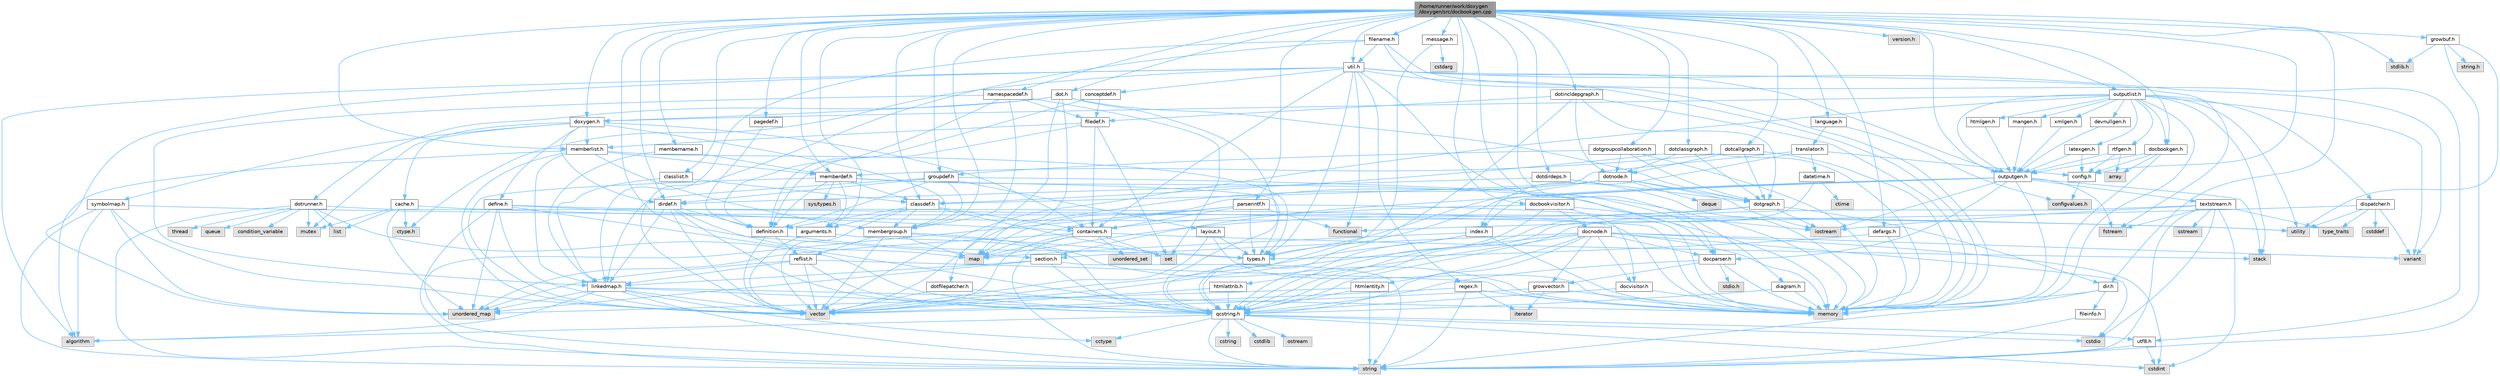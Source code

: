 digraph "/home/runner/work/doxygen/doxygen/src/docbookgen.cpp"
{
 // INTERACTIVE_SVG=YES
 // LATEX_PDF_SIZE
  bgcolor="transparent";
  edge [fontname=Helvetica,fontsize=10,labelfontname=Helvetica,labelfontsize=10];
  node [fontname=Helvetica,fontsize=10,shape=box,height=0.2,width=0.4];
  Node1 [label="/home/runner/work/doxygen\l/doxygen/src/docbookgen.cpp",height=0.2,width=0.4,color="gray40", fillcolor="grey60", style="filled", fontcolor="black",tooltip=" "];
  Node1 -> Node2 [color="steelblue1",style="solid"];
  Node2 [label="stdlib.h",height=0.2,width=0.4,color="grey60", fillcolor="#E0E0E0", style="filled",tooltip=" "];
  Node1 -> Node3 [color="steelblue1",style="solid"];
  Node3 [label="docbookgen.h",height=0.2,width=0.4,color="grey40", fillcolor="white", style="filled",URL="$de/dea/docbookgen_8h.html",tooltip=" "];
  Node3 -> Node4 [color="steelblue1",style="solid"];
  Node4 [label="memory",height=0.2,width=0.4,color="grey60", fillcolor="#E0E0E0", style="filled",tooltip=" "];
  Node3 -> Node5 [color="steelblue1",style="solid"];
  Node5 [label="array",height=0.2,width=0.4,color="grey60", fillcolor="#E0E0E0", style="filled",tooltip=" "];
  Node3 -> Node6 [color="steelblue1",style="solid"];
  Node6 [label="config.h",height=0.2,width=0.4,color="grey40", fillcolor="white", style="filled",URL="$db/d16/config_8h.html",tooltip=" "];
  Node6 -> Node7 [color="steelblue1",style="solid"];
  Node7 [label="configvalues.h",height=0.2,width=0.4,color="grey60", fillcolor="#E0E0E0", style="filled",tooltip=" "];
  Node3 -> Node8 [color="steelblue1",style="solid"];
  Node8 [label="outputgen.h",height=0.2,width=0.4,color="grey40", fillcolor="white", style="filled",URL="$df/d06/outputgen_8h.html",tooltip=" "];
  Node8 -> Node4 [color="steelblue1",style="solid"];
  Node8 -> Node9 [color="steelblue1",style="solid"];
  Node9 [label="stack",height=0.2,width=0.4,color="grey60", fillcolor="#E0E0E0", style="filled",tooltip=" "];
  Node8 -> Node10 [color="steelblue1",style="solid"];
  Node10 [label="iostream",height=0.2,width=0.4,color="grey60", fillcolor="#E0E0E0", style="filled",tooltip=" "];
  Node8 -> Node11 [color="steelblue1",style="solid"];
  Node11 [label="fstream",height=0.2,width=0.4,color="grey60", fillcolor="#E0E0E0", style="filled",tooltip=" "];
  Node8 -> Node12 [color="steelblue1",style="solid"];
  Node12 [label="types.h",height=0.2,width=0.4,color="grey40", fillcolor="white", style="filled",URL="$d9/d49/types_8h.html",tooltip="This file contains a number of basic enums and types."];
  Node12 -> Node13 [color="steelblue1",style="solid"];
  Node13 [label="qcstring.h",height=0.2,width=0.4,color="grey40", fillcolor="white", style="filled",URL="$d7/d5c/qcstring_8h.html",tooltip=" "];
  Node13 -> Node14 [color="steelblue1",style="solid"];
  Node14 [label="string",height=0.2,width=0.4,color="grey60", fillcolor="#E0E0E0", style="filled",tooltip=" "];
  Node13 -> Node15 [color="steelblue1",style="solid"];
  Node15 [label="algorithm",height=0.2,width=0.4,color="grey60", fillcolor="#E0E0E0", style="filled",tooltip=" "];
  Node13 -> Node16 [color="steelblue1",style="solid"];
  Node16 [label="cctype",height=0.2,width=0.4,color="grey60", fillcolor="#E0E0E0", style="filled",tooltip=" "];
  Node13 -> Node17 [color="steelblue1",style="solid"];
  Node17 [label="cstring",height=0.2,width=0.4,color="grey60", fillcolor="#E0E0E0", style="filled",tooltip=" "];
  Node13 -> Node18 [color="steelblue1",style="solid"];
  Node18 [label="cstdio",height=0.2,width=0.4,color="grey60", fillcolor="#E0E0E0", style="filled",tooltip=" "];
  Node13 -> Node19 [color="steelblue1",style="solid"];
  Node19 [label="cstdlib",height=0.2,width=0.4,color="grey60", fillcolor="#E0E0E0", style="filled",tooltip=" "];
  Node13 -> Node20 [color="steelblue1",style="solid"];
  Node20 [label="cstdint",height=0.2,width=0.4,color="grey60", fillcolor="#E0E0E0", style="filled",tooltip=" "];
  Node13 -> Node21 [color="steelblue1",style="solid"];
  Node21 [label="ostream",height=0.2,width=0.4,color="grey60", fillcolor="#E0E0E0", style="filled",tooltip=" "];
  Node13 -> Node22 [color="steelblue1",style="solid"];
  Node22 [label="utf8.h",height=0.2,width=0.4,color="grey40", fillcolor="white", style="filled",URL="$db/d7c/utf8_8h.html",tooltip="Various UTF8 related helper functions."];
  Node22 -> Node20 [color="steelblue1",style="solid"];
  Node22 -> Node14 [color="steelblue1",style="solid"];
  Node8 -> Node23 [color="steelblue1",style="solid"];
  Node23 [label="index.h",height=0.2,width=0.4,color="grey40", fillcolor="white", style="filled",URL="$d1/db5/index_8h.html",tooltip=" "];
  Node23 -> Node4 [color="steelblue1",style="solid"];
  Node23 -> Node24 [color="steelblue1",style="solid"];
  Node24 [label="vector",height=0.2,width=0.4,color="grey60", fillcolor="#E0E0E0", style="filled",tooltip=" "];
  Node23 -> Node25 [color="steelblue1",style="solid"];
  Node25 [label="map",height=0.2,width=0.4,color="grey60", fillcolor="#E0E0E0", style="filled",tooltip=" "];
  Node23 -> Node13 [color="steelblue1",style="solid"];
  Node8 -> Node26 [color="steelblue1",style="solid"];
  Node26 [label="section.h",height=0.2,width=0.4,color="grey40", fillcolor="white", style="filled",URL="$d1/d2a/section_8h.html",tooltip=" "];
  Node26 -> Node14 [color="steelblue1",style="solid"];
  Node26 -> Node27 [color="steelblue1",style="solid"];
  Node27 [label="unordered_map",height=0.2,width=0.4,color="grey60", fillcolor="#E0E0E0", style="filled",tooltip=" "];
  Node26 -> Node13 [color="steelblue1",style="solid"];
  Node26 -> Node28 [color="steelblue1",style="solid"];
  Node28 [label="linkedmap.h",height=0.2,width=0.4,color="grey40", fillcolor="white", style="filled",URL="$da/de1/linkedmap_8h.html",tooltip=" "];
  Node28 -> Node27 [color="steelblue1",style="solid"];
  Node28 -> Node24 [color="steelblue1",style="solid"];
  Node28 -> Node4 [color="steelblue1",style="solid"];
  Node28 -> Node14 [color="steelblue1",style="solid"];
  Node28 -> Node15 [color="steelblue1",style="solid"];
  Node28 -> Node16 [color="steelblue1",style="solid"];
  Node28 -> Node13 [color="steelblue1",style="solid"];
  Node8 -> Node29 [color="steelblue1",style="solid"];
  Node29 [label="textstream.h",height=0.2,width=0.4,color="grey40", fillcolor="white", style="filled",URL="$d4/d7d/textstream_8h.html",tooltip=" "];
  Node29 -> Node14 [color="steelblue1",style="solid"];
  Node29 -> Node10 [color="steelblue1",style="solid"];
  Node29 -> Node30 [color="steelblue1",style="solid"];
  Node30 [label="sstream",height=0.2,width=0.4,color="grey60", fillcolor="#E0E0E0", style="filled",tooltip=" "];
  Node29 -> Node20 [color="steelblue1",style="solid"];
  Node29 -> Node18 [color="steelblue1",style="solid"];
  Node29 -> Node11 [color="steelblue1",style="solid"];
  Node29 -> Node31 [color="steelblue1",style="solid"];
  Node31 [label="type_traits",height=0.2,width=0.4,color="grey60", fillcolor="#E0E0E0", style="filled",tooltip=" "];
  Node29 -> Node13 [color="steelblue1",style="solid"];
  Node8 -> Node32 [color="steelblue1",style="solid"];
  Node32 [label="docparser.h",height=0.2,width=0.4,color="grey40", fillcolor="white", style="filled",URL="$de/d9c/docparser_8h.html",tooltip=" "];
  Node32 -> Node33 [color="steelblue1",style="solid"];
  Node33 [label="stdio.h",height=0.2,width=0.4,color="grey60", fillcolor="#E0E0E0", style="filled",tooltip=" "];
  Node32 -> Node4 [color="steelblue1",style="solid"];
  Node32 -> Node13 [color="steelblue1",style="solid"];
  Node32 -> Node34 [color="steelblue1",style="solid"];
  Node34 [label="growvector.h",height=0.2,width=0.4,color="grey40", fillcolor="white", style="filled",URL="$d7/d50/growvector_8h.html",tooltip=" "];
  Node34 -> Node24 [color="steelblue1",style="solid"];
  Node34 -> Node4 [color="steelblue1",style="solid"];
  Node34 -> Node35 [color="steelblue1",style="solid"];
  Node35 [label="iterator",height=0.2,width=0.4,color="grey60", fillcolor="#E0E0E0", style="filled",tooltip=" "];
  Node1 -> Node36 [color="steelblue1",style="solid"];
  Node36 [label="doxygen.h",height=0.2,width=0.4,color="grey40", fillcolor="white", style="filled",URL="$d1/da1/doxygen_8h.html",tooltip=" "];
  Node36 -> Node37 [color="steelblue1",style="solid"];
  Node37 [label="mutex",height=0.2,width=0.4,color="grey60", fillcolor="#E0E0E0", style="filled",tooltip=" "];
  Node36 -> Node38 [color="steelblue1",style="solid"];
  Node38 [label="containers.h",height=0.2,width=0.4,color="grey40", fillcolor="white", style="filled",URL="$d5/d75/containers_8h.html",tooltip=" "];
  Node38 -> Node24 [color="steelblue1",style="solid"];
  Node38 -> Node14 [color="steelblue1",style="solid"];
  Node38 -> Node39 [color="steelblue1",style="solid"];
  Node39 [label="set",height=0.2,width=0.4,color="grey60", fillcolor="#E0E0E0", style="filled",tooltip=" "];
  Node38 -> Node25 [color="steelblue1",style="solid"];
  Node38 -> Node40 [color="steelblue1",style="solid"];
  Node40 [label="unordered_set",height=0.2,width=0.4,color="grey60", fillcolor="#E0E0E0", style="filled",tooltip=" "];
  Node38 -> Node27 [color="steelblue1",style="solid"];
  Node38 -> Node9 [color="steelblue1",style="solid"];
  Node36 -> Node41 [color="steelblue1",style="solid"];
  Node41 [label="membergroup.h",height=0.2,width=0.4,color="grey40", fillcolor="white", style="filled",URL="$d9/d11/membergroup_8h.html",tooltip=" "];
  Node41 -> Node24 [color="steelblue1",style="solid"];
  Node41 -> Node25 [color="steelblue1",style="solid"];
  Node41 -> Node4 [color="steelblue1",style="solid"];
  Node41 -> Node12 [color="steelblue1",style="solid"];
  Node41 -> Node42 [color="steelblue1",style="solid"];
  Node42 [label="reflist.h",height=0.2,width=0.4,color="grey40", fillcolor="white", style="filled",URL="$d1/d02/reflist_8h.html",tooltip=" "];
  Node42 -> Node24 [color="steelblue1",style="solid"];
  Node42 -> Node27 [color="steelblue1",style="solid"];
  Node42 -> Node4 [color="steelblue1",style="solid"];
  Node42 -> Node13 [color="steelblue1",style="solid"];
  Node42 -> Node28 [color="steelblue1",style="solid"];
  Node36 -> Node43 [color="steelblue1",style="solid"];
  Node43 [label="dirdef.h",height=0.2,width=0.4,color="grey40", fillcolor="white", style="filled",URL="$d6/d15/dirdef_8h.html",tooltip=" "];
  Node43 -> Node24 [color="steelblue1",style="solid"];
  Node43 -> Node25 [color="steelblue1",style="solid"];
  Node43 -> Node13 [color="steelblue1",style="solid"];
  Node43 -> Node28 [color="steelblue1",style="solid"];
  Node43 -> Node44 [color="steelblue1",style="solid"];
  Node44 [label="definition.h",height=0.2,width=0.4,color="grey40", fillcolor="white", style="filled",URL="$df/da1/definition_8h.html",tooltip=" "];
  Node44 -> Node24 [color="steelblue1",style="solid"];
  Node44 -> Node12 [color="steelblue1",style="solid"];
  Node44 -> Node42 [color="steelblue1",style="solid"];
  Node36 -> Node45 [color="steelblue1",style="solid"];
  Node45 [label="memberlist.h",height=0.2,width=0.4,color="grey40", fillcolor="white", style="filled",URL="$dd/d78/memberlist_8h.html",tooltip=" "];
  Node45 -> Node24 [color="steelblue1",style="solid"];
  Node45 -> Node15 [color="steelblue1",style="solid"];
  Node45 -> Node46 [color="steelblue1",style="solid"];
  Node46 [label="memberdef.h",height=0.2,width=0.4,color="grey40", fillcolor="white", style="filled",URL="$d4/d46/memberdef_8h.html",tooltip=" "];
  Node46 -> Node24 [color="steelblue1",style="solid"];
  Node46 -> Node4 [color="steelblue1",style="solid"];
  Node46 -> Node47 [color="steelblue1",style="solid"];
  Node47 [label="sys/types.h",height=0.2,width=0.4,color="grey60", fillcolor="#E0E0E0", style="filled",tooltip=" "];
  Node46 -> Node12 [color="steelblue1",style="solid"];
  Node46 -> Node44 [color="steelblue1",style="solid"];
  Node46 -> Node48 [color="steelblue1",style="solid"];
  Node48 [label="arguments.h",height=0.2,width=0.4,color="grey40", fillcolor="white", style="filled",URL="$df/d9b/arguments_8h.html",tooltip=" "];
  Node48 -> Node24 [color="steelblue1",style="solid"];
  Node48 -> Node13 [color="steelblue1",style="solid"];
  Node46 -> Node49 [color="steelblue1",style="solid"];
  Node49 [label="classdef.h",height=0.2,width=0.4,color="grey40", fillcolor="white", style="filled",URL="$d1/da6/classdef_8h.html",tooltip=" "];
  Node49 -> Node24 [color="steelblue1",style="solid"];
  Node49 -> Node39 [color="steelblue1",style="solid"];
  Node49 -> Node38 [color="steelblue1",style="solid"];
  Node49 -> Node44 [color="steelblue1",style="solid"];
  Node49 -> Node48 [color="steelblue1",style="solid"];
  Node49 -> Node41 [color="steelblue1",style="solid"];
  Node45 -> Node28 [color="steelblue1",style="solid"];
  Node45 -> Node12 [color="steelblue1",style="solid"];
  Node45 -> Node41 [color="steelblue1",style="solid"];
  Node36 -> Node50 [color="steelblue1",style="solid"];
  Node50 [label="define.h",height=0.2,width=0.4,color="grey40", fillcolor="white", style="filled",URL="$df/d67/define_8h.html",tooltip=" "];
  Node50 -> Node24 [color="steelblue1",style="solid"];
  Node50 -> Node4 [color="steelblue1",style="solid"];
  Node50 -> Node14 [color="steelblue1",style="solid"];
  Node50 -> Node27 [color="steelblue1",style="solid"];
  Node50 -> Node13 [color="steelblue1",style="solid"];
  Node50 -> Node38 [color="steelblue1",style="solid"];
  Node36 -> Node51 [color="steelblue1",style="solid"];
  Node51 [label="cache.h",height=0.2,width=0.4,color="grey40", fillcolor="white", style="filled",URL="$d3/d26/cache_8h.html",tooltip=" "];
  Node51 -> Node52 [color="steelblue1",style="solid"];
  Node52 [label="list",height=0.2,width=0.4,color="grey60", fillcolor="#E0E0E0", style="filled",tooltip=" "];
  Node51 -> Node27 [color="steelblue1",style="solid"];
  Node51 -> Node37 [color="steelblue1",style="solid"];
  Node51 -> Node53 [color="steelblue1",style="solid"];
  Node53 [label="utility",height=0.2,width=0.4,color="grey60", fillcolor="#E0E0E0", style="filled",tooltip=" "];
  Node51 -> Node54 [color="steelblue1",style="solid"];
  Node54 [label="ctype.h",height=0.2,width=0.4,color="grey60", fillcolor="#E0E0E0", style="filled",tooltip=" "];
  Node36 -> Node55 [color="steelblue1",style="solid"];
  Node55 [label="symbolmap.h",height=0.2,width=0.4,color="grey40", fillcolor="white", style="filled",URL="$d7/ddd/symbolmap_8h.html",tooltip=" "];
  Node55 -> Node15 [color="steelblue1",style="solid"];
  Node55 -> Node27 [color="steelblue1",style="solid"];
  Node55 -> Node24 [color="steelblue1",style="solid"];
  Node55 -> Node14 [color="steelblue1",style="solid"];
  Node55 -> Node53 [color="steelblue1",style="solid"];
  Node1 -> Node56 [color="steelblue1",style="solid"];
  Node56 [label="message.h",height=0.2,width=0.4,color="grey40", fillcolor="white", style="filled",URL="$d2/d0d/message_8h.html",tooltip=" "];
  Node56 -> Node57 [color="steelblue1",style="solid"];
  Node57 [label="cstdarg",height=0.2,width=0.4,color="grey60", fillcolor="#E0E0E0", style="filled",tooltip=" "];
  Node56 -> Node13 [color="steelblue1",style="solid"];
  Node1 -> Node6 [color="steelblue1",style="solid"];
  Node1 -> Node58 [color="steelblue1",style="solid"];
  Node58 [label="classlist.h",height=0.2,width=0.4,color="grey40", fillcolor="white", style="filled",URL="$d2/df8/classlist_8h.html",tooltip=" "];
  Node58 -> Node28 [color="steelblue1",style="solid"];
  Node58 -> Node49 [color="steelblue1",style="solid"];
  Node1 -> Node49 [color="steelblue1",style="solid"];
  Node1 -> Node59 [color="steelblue1",style="solid"];
  Node59 [label="diagram.h",height=0.2,width=0.4,color="grey40", fillcolor="white", style="filled",URL="$d9/d1b/diagram_8h.html",tooltip=" "];
  Node59 -> Node4 [color="steelblue1",style="solid"];
  Node59 -> Node13 [color="steelblue1",style="solid"];
  Node1 -> Node60 [color="steelblue1",style="solid"];
  Node60 [label="util.h",height=0.2,width=0.4,color="grey40", fillcolor="white", style="filled",URL="$d8/d3c/util_8h.html",tooltip="A bunch of utility functions."];
  Node60 -> Node4 [color="steelblue1",style="solid"];
  Node60 -> Node27 [color="steelblue1",style="solid"];
  Node60 -> Node15 [color="steelblue1",style="solid"];
  Node60 -> Node61 [color="steelblue1",style="solid"];
  Node61 [label="functional",height=0.2,width=0.4,color="grey60", fillcolor="#E0E0E0", style="filled",tooltip=" "];
  Node60 -> Node11 [color="steelblue1",style="solid"];
  Node60 -> Node62 [color="steelblue1",style="solid"];
  Node62 [label="variant",height=0.2,width=0.4,color="grey60", fillcolor="#E0E0E0", style="filled",tooltip=" "];
  Node60 -> Node54 [color="steelblue1",style="solid"];
  Node60 -> Node12 [color="steelblue1",style="solid"];
  Node60 -> Node32 [color="steelblue1",style="solid"];
  Node60 -> Node38 [color="steelblue1",style="solid"];
  Node60 -> Node8 [color="steelblue1",style="solid"];
  Node60 -> Node63 [color="steelblue1",style="solid"];
  Node63 [label="regex.h",height=0.2,width=0.4,color="grey40", fillcolor="white", style="filled",URL="$d1/d21/regex_8h.html",tooltip=" "];
  Node63 -> Node4 [color="steelblue1",style="solid"];
  Node63 -> Node14 [color="steelblue1",style="solid"];
  Node63 -> Node24 [color="steelblue1",style="solid"];
  Node63 -> Node35 [color="steelblue1",style="solid"];
  Node60 -> Node64 [color="steelblue1",style="solid"];
  Node64 [label="conceptdef.h",height=0.2,width=0.4,color="grey40", fillcolor="white", style="filled",URL="$da/df1/conceptdef_8h.html",tooltip=" "];
  Node64 -> Node44 [color="steelblue1",style="solid"];
  Node64 -> Node65 [color="steelblue1",style="solid"];
  Node65 [label="filedef.h",height=0.2,width=0.4,color="grey40", fillcolor="white", style="filled",URL="$d4/d3a/filedef_8h.html",tooltip=" "];
  Node65 -> Node39 [color="steelblue1",style="solid"];
  Node65 -> Node44 [color="steelblue1",style="solid"];
  Node65 -> Node45 [color="steelblue1",style="solid"];
  Node65 -> Node38 [color="steelblue1",style="solid"];
  Node1 -> Node66 [color="steelblue1",style="solid"];
  Node66 [label="defargs.h",height=0.2,width=0.4,color="grey40", fillcolor="white", style="filled",URL="$d8/d65/defargs_8h.html",tooltip=" "];
  Node66 -> Node12 [color="steelblue1",style="solid"];
  Node66 -> Node4 [color="steelblue1",style="solid"];
  Node1 -> Node8 [color="steelblue1",style="solid"];
  Node1 -> Node67 [color="steelblue1",style="solid"];
  Node67 [label="dot.h",height=0.2,width=0.4,color="grey40", fillcolor="white", style="filled",URL="$d6/d4a/dot_8h.html",tooltip=" "];
  Node67 -> Node25 [color="steelblue1",style="solid"];
  Node67 -> Node13 [color="steelblue1",style="solid"];
  Node67 -> Node68 [color="steelblue1",style="solid"];
  Node68 [label="dotgraph.h",height=0.2,width=0.4,color="grey40", fillcolor="white", style="filled",URL="$d0/daa/dotgraph_8h.html",tooltip=" "];
  Node68 -> Node10 [color="steelblue1",style="solid"];
  Node68 -> Node25 [color="steelblue1",style="solid"];
  Node68 -> Node13 [color="steelblue1",style="solid"];
  Node68 -> Node69 [color="steelblue1",style="solid"];
  Node69 [label="dir.h",height=0.2,width=0.4,color="grey40", fillcolor="white", style="filled",URL="$df/d9c/dir_8h.html",tooltip=" "];
  Node69 -> Node14 [color="steelblue1",style="solid"];
  Node69 -> Node4 [color="steelblue1",style="solid"];
  Node69 -> Node70 [color="steelblue1",style="solid"];
  Node70 [label="fileinfo.h",height=0.2,width=0.4,color="grey40", fillcolor="white", style="filled",URL="$df/d45/fileinfo_8h.html",tooltip=" "];
  Node70 -> Node14 [color="steelblue1",style="solid"];
  Node67 -> Node71 [color="steelblue1",style="solid"];
  Node71 [label="dotfilepatcher.h",height=0.2,width=0.4,color="grey40", fillcolor="white", style="filled",URL="$d3/d38/dotfilepatcher_8h.html",tooltip=" "];
  Node71 -> Node24 [color="steelblue1",style="solid"];
  Node71 -> Node13 [color="steelblue1",style="solid"];
  Node67 -> Node72 [color="steelblue1",style="solid"];
  Node72 [label="dotrunner.h",height=0.2,width=0.4,color="grey40", fillcolor="white", style="filled",URL="$d2/dd1/dotrunner_8h.html",tooltip=" "];
  Node72 -> Node14 [color="steelblue1",style="solid"];
  Node72 -> Node73 [color="steelblue1",style="solid"];
  Node73 [label="thread",height=0.2,width=0.4,color="grey60", fillcolor="#E0E0E0", style="filled",tooltip=" "];
  Node72 -> Node52 [color="steelblue1",style="solid"];
  Node72 -> Node74 [color="steelblue1",style="solid"];
  Node74 [label="queue",height=0.2,width=0.4,color="grey60", fillcolor="#E0E0E0", style="filled",tooltip=" "];
  Node72 -> Node37 [color="steelblue1",style="solid"];
  Node72 -> Node75 [color="steelblue1",style="solid"];
  Node75 [label="condition_variable",height=0.2,width=0.4,color="grey60", fillcolor="#E0E0E0", style="filled",tooltip=" "];
  Node72 -> Node4 [color="steelblue1",style="solid"];
  Node72 -> Node13 [color="steelblue1",style="solid"];
  Node67 -> Node36 [color="steelblue1",style="solid"];
  Node1 -> Node76 [color="steelblue1",style="solid"];
  Node76 [label="dotcallgraph.h",height=0.2,width=0.4,color="grey40", fillcolor="white", style="filled",URL="$dc/dcf/dotcallgraph_8h.html",tooltip=" "];
  Node76 -> Node4 [color="steelblue1",style="solid"];
  Node76 -> Node77 [color="steelblue1",style="solid"];
  Node77 [label="dotnode.h",height=0.2,width=0.4,color="grey40", fillcolor="white", style="filled",URL="$d8/d3b/dotnode_8h.html",tooltip=" "];
  Node77 -> Node24 [color="steelblue1",style="solid"];
  Node77 -> Node25 [color="steelblue1",style="solid"];
  Node77 -> Node78 [color="steelblue1",style="solid"];
  Node78 [label="deque",height=0.2,width=0.4,color="grey60", fillcolor="#E0E0E0", style="filled",tooltip=" "];
  Node77 -> Node10 [color="steelblue1",style="solid"];
  Node77 -> Node12 [color="steelblue1",style="solid"];
  Node77 -> Node68 [color="steelblue1",style="solid"];
  Node76 -> Node68 [color="steelblue1",style="solid"];
  Node76 -> Node46 [color="steelblue1",style="solid"];
  Node1 -> Node79 [color="steelblue1",style="solid"];
  Node79 [label="dotclassgraph.h",height=0.2,width=0.4,color="grey40", fillcolor="white", style="filled",URL="$d5/d04/dotclassgraph_8h.html",tooltip=" "];
  Node79 -> Node4 [color="steelblue1",style="solid"];
  Node79 -> Node49 [color="steelblue1",style="solid"];
  Node79 -> Node77 [color="steelblue1",style="solid"];
  Node79 -> Node68 [color="steelblue1",style="solid"];
  Node1 -> Node80 [color="steelblue1",style="solid"];
  Node80 [label="dotdirdeps.h",height=0.2,width=0.4,color="grey40", fillcolor="white", style="filled",URL="$d3/dcf/dotdirdeps_8h.html",tooltip=" "];
  Node80 -> Node4 [color="steelblue1",style="solid"];
  Node80 -> Node68 [color="steelblue1",style="solid"];
  Node80 -> Node43 [color="steelblue1",style="solid"];
  Node1 -> Node81 [color="steelblue1",style="solid"];
  Node81 [label="dotgroupcollaboration.h",height=0.2,width=0.4,color="grey40", fillcolor="white", style="filled",URL="$d7/d99/dotgroupcollaboration_8h.html",tooltip=" "];
  Node81 -> Node4 [color="steelblue1",style="solid"];
  Node81 -> Node77 [color="steelblue1",style="solid"];
  Node81 -> Node68 [color="steelblue1",style="solid"];
  Node81 -> Node82 [color="steelblue1",style="solid"];
  Node82 [label="groupdef.h",height=0.2,width=0.4,color="grey40", fillcolor="white", style="filled",URL="$d1/de6/groupdef_8h.html",tooltip=" "];
  Node82 -> Node4 [color="steelblue1",style="solid"];
  Node82 -> Node44 [color="steelblue1",style="solid"];
  Node82 -> Node43 [color="steelblue1",style="solid"];
  Node82 -> Node83 [color="steelblue1",style="solid"];
  Node83 [label="layout.h",height=0.2,width=0.4,color="grey40", fillcolor="white", style="filled",URL="$db/d51/layout_8h.html",tooltip=" "];
  Node83 -> Node4 [color="steelblue1",style="solid"];
  Node83 -> Node24 [color="steelblue1",style="solid"];
  Node83 -> Node12 [color="steelblue1",style="solid"];
  Node82 -> Node41 [color="steelblue1",style="solid"];
  Node82 -> Node28 [color="steelblue1",style="solid"];
  Node1 -> Node84 [color="steelblue1",style="solid"];
  Node84 [label="dotincldepgraph.h",height=0.2,width=0.4,color="grey40", fillcolor="white", style="filled",URL="$dd/d8c/dotincldepgraph_8h.html",tooltip=" "];
  Node84 -> Node4 [color="steelblue1",style="solid"];
  Node84 -> Node13 [color="steelblue1",style="solid"];
  Node84 -> Node65 [color="steelblue1",style="solid"];
  Node84 -> Node77 [color="steelblue1",style="solid"];
  Node84 -> Node68 [color="steelblue1",style="solid"];
  Node1 -> Node85 [color="steelblue1",style="solid"];
  Node85 [label="pagedef.h",height=0.2,width=0.4,color="grey40", fillcolor="white", style="filled",URL="$dd/d66/pagedef_8h.html",tooltip=" "];
  Node85 -> Node44 [color="steelblue1",style="solid"];
  Node1 -> Node86 [color="steelblue1",style="solid"];
  Node86 [label="filename.h",height=0.2,width=0.4,color="grey40", fillcolor="white", style="filled",URL="$dc/dd6/filename_8h.html",tooltip=" "];
  Node86 -> Node4 [color="steelblue1",style="solid"];
  Node86 -> Node24 [color="steelblue1",style="solid"];
  Node86 -> Node28 [color="steelblue1",style="solid"];
  Node86 -> Node22 [color="steelblue1",style="solid"];
  Node86 -> Node60 [color="steelblue1",style="solid"];
  Node1 -> Node87 [color="steelblue1",style="solid"];
  Node87 [label="version.h",height=0.2,width=0.4,color="grey60", fillcolor="#E0E0E0", style="filled",tooltip=" "];
  Node1 -> Node88 [color="steelblue1",style="solid"];
  Node88 [label="docbookvisitor.h",height=0.2,width=0.4,color="grey40", fillcolor="white", style="filled",URL="$de/dcd/docbookvisitor_8h.html",tooltip=" "];
  Node88 -> Node10 [color="steelblue1",style="solid"];
  Node88 -> Node38 [color="steelblue1",style="solid"];
  Node88 -> Node89 [color="steelblue1",style="solid"];
  Node89 [label="docvisitor.h",height=0.2,width=0.4,color="grey40", fillcolor="white", style="filled",URL="$d2/d3c/docvisitor_8h.html",tooltip=" "];
  Node89 -> Node4 [color="steelblue1",style="solid"];
  Node89 -> Node13 [color="steelblue1",style="solid"];
  Node88 -> Node90 [color="steelblue1",style="solid"];
  Node90 [label="docnode.h",height=0.2,width=0.4,color="grey40", fillcolor="white", style="filled",URL="$de/d2b/docnode_8h.html",tooltip=" "];
  Node90 -> Node18 [color="steelblue1",style="solid"];
  Node90 -> Node20 [color="steelblue1",style="solid"];
  Node90 -> Node24 [color="steelblue1",style="solid"];
  Node90 -> Node4 [color="steelblue1",style="solid"];
  Node90 -> Node62 [color="steelblue1",style="solid"];
  Node90 -> Node13 [color="steelblue1",style="solid"];
  Node90 -> Node89 [color="steelblue1",style="solid"];
  Node90 -> Node32 [color="steelblue1",style="solid"];
  Node90 -> Node91 [color="steelblue1",style="solid"];
  Node91 [label="htmlattrib.h",height=0.2,width=0.4,color="grey40", fillcolor="white", style="filled",URL="$d0/d73/htmlattrib_8h.html",tooltip=" "];
  Node91 -> Node24 [color="steelblue1",style="solid"];
  Node91 -> Node13 [color="steelblue1",style="solid"];
  Node90 -> Node92 [color="steelblue1",style="solid"];
  Node92 [label="htmlentity.h",height=0.2,width=0.4,color="grey40", fillcolor="white", style="filled",URL="$db/dc6/htmlentity_8h.html",tooltip=" "];
  Node92 -> Node27 [color="steelblue1",style="solid"];
  Node92 -> Node14 [color="steelblue1",style="solid"];
  Node92 -> Node13 [color="steelblue1",style="solid"];
  Node90 -> Node34 [color="steelblue1",style="solid"];
  Node90 -> Node26 [color="steelblue1",style="solid"];
  Node88 -> Node13 [color="steelblue1",style="solid"];
  Node1 -> Node32 [color="steelblue1",style="solid"];
  Node1 -> Node93 [color="steelblue1",style="solid"];
  Node93 [label="language.h",height=0.2,width=0.4,color="grey40", fillcolor="white", style="filled",URL="$d8/dce/language_8h.html",tooltip=" "];
  Node93 -> Node94 [color="steelblue1",style="solid"];
  Node94 [label="translator.h",height=0.2,width=0.4,color="grey40", fillcolor="white", style="filled",URL="$d9/df1/translator_8h.html",tooltip=" "];
  Node94 -> Node49 [color="steelblue1",style="solid"];
  Node94 -> Node6 [color="steelblue1",style="solid"];
  Node94 -> Node95 [color="steelblue1",style="solid"];
  Node95 [label="datetime.h",height=0.2,width=0.4,color="grey40", fillcolor="white", style="filled",URL="$de/d1b/datetime_8h.html",tooltip=" "];
  Node95 -> Node96 [color="steelblue1",style="solid"];
  Node96 [label="ctime",height=0.2,width=0.4,color="grey60", fillcolor="#E0E0E0", style="filled",tooltip=" "];
  Node95 -> Node13 [color="steelblue1",style="solid"];
  Node94 -> Node23 [color="steelblue1",style="solid"];
  Node93 -> Node7 [color="steelblue1",style="solid"];
  Node1 -> Node97 [color="steelblue1",style="solid"];
  Node97 [label="parserintf.h",height=0.2,width=0.4,color="grey40", fillcolor="white", style="filled",URL="$da/d55/parserintf_8h.html",tooltip=" "];
  Node97 -> Node61 [color="steelblue1",style="solid"];
  Node97 -> Node4 [color="steelblue1",style="solid"];
  Node97 -> Node25 [color="steelblue1",style="solid"];
  Node97 -> Node14 [color="steelblue1",style="solid"];
  Node97 -> Node12 [color="steelblue1",style="solid"];
  Node97 -> Node38 [color="steelblue1",style="solid"];
  Node1 -> Node48 [color="steelblue1",style="solid"];
  Node1 -> Node45 [color="steelblue1",style="solid"];
  Node1 -> Node82 [color="steelblue1",style="solid"];
  Node1 -> Node46 [color="steelblue1",style="solid"];
  Node1 -> Node98 [color="steelblue1",style="solid"];
  Node98 [label="namespacedef.h",height=0.2,width=0.4,color="grey40", fillcolor="white", style="filled",URL="$d7/d97/namespacedef_8h.html",tooltip=" "];
  Node98 -> Node39 [color="steelblue1",style="solid"];
  Node98 -> Node44 [color="steelblue1",style="solid"];
  Node98 -> Node65 [color="steelblue1",style="solid"];
  Node98 -> Node28 [color="steelblue1",style="solid"];
  Node98 -> Node41 [color="steelblue1",style="solid"];
  Node1 -> Node99 [color="steelblue1",style="solid"];
  Node99 [label="membername.h",height=0.2,width=0.4,color="grey40", fillcolor="white", style="filled",URL="$d7/dfc/membername_8h.html",tooltip=" "];
  Node99 -> Node46 [color="steelblue1",style="solid"];
  Node99 -> Node28 [color="steelblue1",style="solid"];
  Node1 -> Node41 [color="steelblue1",style="solid"];
  Node1 -> Node43 [color="steelblue1",style="solid"];
  Node1 -> Node26 [color="steelblue1",style="solid"];
  Node1 -> Node69 [color="steelblue1",style="solid"];
  Node1 -> Node100 [color="steelblue1",style="solid"];
  Node100 [label="growbuf.h",height=0.2,width=0.4,color="grey40", fillcolor="white", style="filled",URL="$dd/d72/growbuf_8h.html",tooltip=" "];
  Node100 -> Node53 [color="steelblue1",style="solid"];
  Node100 -> Node2 [color="steelblue1",style="solid"];
  Node100 -> Node101 [color="steelblue1",style="solid"];
  Node101 [label="string.h",height=0.2,width=0.4,color="grey60", fillcolor="#E0E0E0", style="filled",tooltip=" "];
  Node100 -> Node14 [color="steelblue1",style="solid"];
  Node1 -> Node102 [color="steelblue1",style="solid"];
  Node102 [label="outputlist.h",height=0.2,width=0.4,color="grey40", fillcolor="white", style="filled",URL="$d2/db9/outputlist_8h.html",tooltip=" "];
  Node102 -> Node53 [color="steelblue1",style="solid"];
  Node102 -> Node24 [color="steelblue1",style="solid"];
  Node102 -> Node4 [color="steelblue1",style="solid"];
  Node102 -> Node62 [color="steelblue1",style="solid"];
  Node102 -> Node9 [color="steelblue1",style="solid"];
  Node102 -> Node8 [color="steelblue1",style="solid"];
  Node102 -> Node36 [color="steelblue1",style="solid"];
  Node102 -> Node103 [color="steelblue1",style="solid"];
  Node103 [label="dispatcher.h",height=0.2,width=0.4,color="grey40", fillcolor="white", style="filled",URL="$da/d73/dispatcher_8h.html",tooltip=" "];
  Node103 -> Node104 [color="steelblue1",style="solid"];
  Node104 [label="cstddef",height=0.2,width=0.4,color="grey60", fillcolor="#E0E0E0", style="filled",tooltip=" "];
  Node103 -> Node53 [color="steelblue1",style="solid"];
  Node103 -> Node61 [color="steelblue1",style="solid"];
  Node103 -> Node62 [color="steelblue1",style="solid"];
  Node103 -> Node31 [color="steelblue1",style="solid"];
  Node102 -> Node105 [color="steelblue1",style="solid"];
  Node105 [label="htmlgen.h",height=0.2,width=0.4,color="grey40", fillcolor="white", style="filled",URL="$d8/d56/htmlgen_8h.html",tooltip=" "];
  Node105 -> Node8 [color="steelblue1",style="solid"];
  Node102 -> Node106 [color="steelblue1",style="solid"];
  Node106 [label="latexgen.h",height=0.2,width=0.4,color="grey40", fillcolor="white", style="filled",URL="$d6/d9c/latexgen_8h.html",tooltip=" "];
  Node106 -> Node6 [color="steelblue1",style="solid"];
  Node106 -> Node8 [color="steelblue1",style="solid"];
  Node102 -> Node107 [color="steelblue1",style="solid"];
  Node107 [label="rtfgen.h",height=0.2,width=0.4,color="grey40", fillcolor="white", style="filled",URL="$d4/daa/rtfgen_8h.html",tooltip=" "];
  Node107 -> Node5 [color="steelblue1",style="solid"];
  Node107 -> Node6 [color="steelblue1",style="solid"];
  Node107 -> Node8 [color="steelblue1",style="solid"];
  Node102 -> Node108 [color="steelblue1",style="solid"];
  Node108 [label="mangen.h",height=0.2,width=0.4,color="grey40", fillcolor="white", style="filled",URL="$da/dc0/mangen_8h.html",tooltip=" "];
  Node108 -> Node8 [color="steelblue1",style="solid"];
  Node102 -> Node3 [color="steelblue1",style="solid"];
  Node102 -> Node109 [color="steelblue1",style="solid"];
  Node109 [label="xmlgen.h",height=0.2,width=0.4,color="grey40", fillcolor="white", style="filled",URL="$d9/d67/xmlgen_8h.html",tooltip=" "];
  Node109 -> Node8 [color="steelblue1",style="solid"];
  Node102 -> Node110 [color="steelblue1",style="solid"];
  Node110 [label="devnullgen.h",height=0.2,width=0.4,color="grey40", fillcolor="white", style="filled",URL="$d8/de5/devnullgen_8h.html",tooltip=" "];
  Node110 -> Node8 [color="steelblue1",style="solid"];
}
